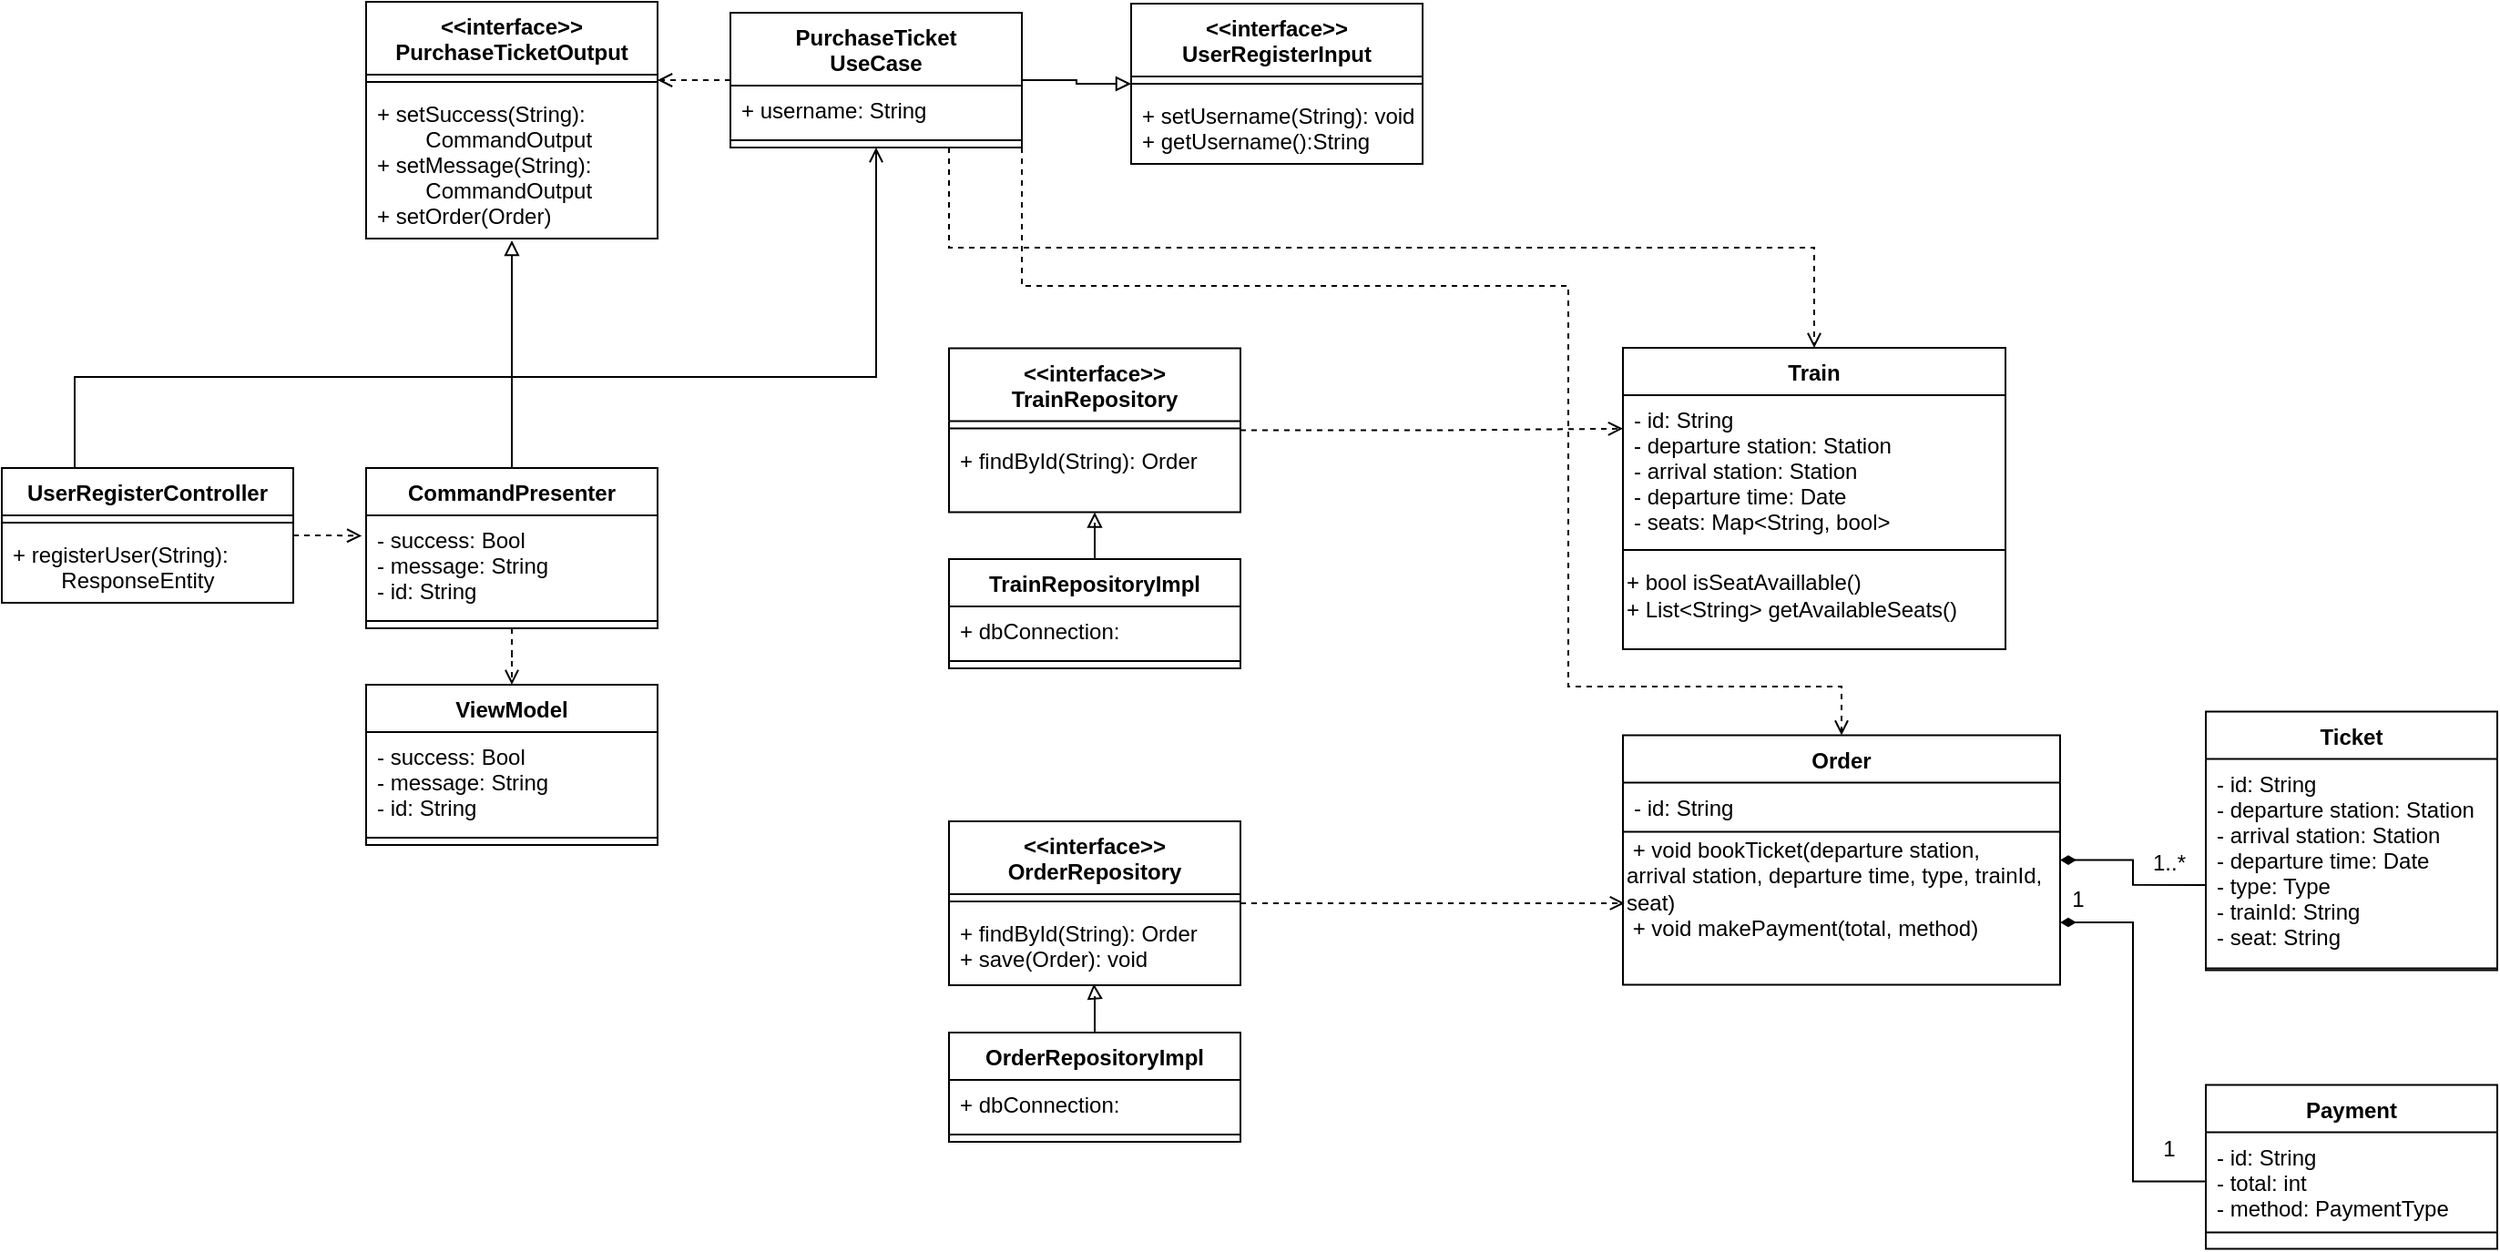 <mxfile version="13.11.0" type="github">
  <diagram id="Gv6I4m2x9ljRe2QmFQhr" name="Page-1">
    <mxGraphModel dx="503" dy="826" grid="1" gridSize="10" guides="1" tooltips="1" connect="1" arrows="1" fold="1" page="1" pageScale="1" pageWidth="827" pageHeight="1169" math="0" shadow="0">
      <root>
        <mxCell id="0" />
        <mxCell id="1" parent="0" />
        <mxCell id="TjWATpUQmkrNQiMJNV-2-61" style="edgeStyle=orthogonalEdgeStyle;rounded=0;orthogonalLoop=1;jettySize=auto;html=1;entryX=0;entryY=0.607;entryDx=0;entryDy=0;entryPerimeter=0;endArrow=none;endFill=0;startArrow=diamondThin;startFill=1;" parent="1" source="TjWATpUQmkrNQiMJNV-2-54" target="TjWATpUQmkrNQiMJNV-2-58" edge="1">
          <mxGeometry relative="1" as="geometry" />
        </mxCell>
        <mxCell id="TjWATpUQmkrNQiMJNV-2-54" value="Order" style="swimlane;fontStyle=1;align=center;verticalAlign=top;childLayout=stackLayout;horizontal=1;startSize=26;horizontalStack=0;resizeParent=1;resizeLast=0;collapsible=1;marginBottom=0;rounded=0;shadow=0;strokeWidth=1;" parent="1" vertex="1">
          <mxGeometry x="2020" y="886.75" width="240" height="137" as="geometry">
            <mxRectangle x="230" y="140" width="160" height="26" as="alternateBounds" />
          </mxGeometry>
        </mxCell>
        <mxCell id="TjWATpUQmkrNQiMJNV-2-55" value="- id: String" style="text;align=left;verticalAlign=top;spacingLeft=4;spacingRight=4;overflow=hidden;rotatable=0;points=[[0,0.5],[1,0.5]];portConstraint=eastwest;" parent="TjWATpUQmkrNQiMJNV-2-54" vertex="1">
          <mxGeometry y="26" width="240" height="26" as="geometry" />
        </mxCell>
        <mxCell id="TjWATpUQmkrNQiMJNV-2-56" value="" style="line;html=1;strokeWidth=1;align=left;verticalAlign=middle;spacingTop=-1;spacingLeft=3;spacingRight=3;rotatable=0;labelPosition=right;points=[];portConstraint=eastwest;" parent="TjWATpUQmkrNQiMJNV-2-54" vertex="1">
          <mxGeometry y="52" width="240" height="2" as="geometry" />
        </mxCell>
        <mxCell id="TjWATpUQmkrNQiMJNV-2-75" value="&amp;nbsp;+ void bookTicket(departure station, &lt;br&gt;arrival station, departure time, type, trainId,&lt;br&gt;seat)&lt;br&gt;&amp;nbsp;+ void makePayment(total, method)" style="text;html=1;align=left;verticalAlign=middle;resizable=0;points=[];autosize=1;" parent="TjWATpUQmkrNQiMJNV-2-54" vertex="1">
          <mxGeometry y="54" width="240" height="60" as="geometry" />
        </mxCell>
        <mxCell id="TjWATpUQmkrNQiMJNV-2-57" value="Ticket" style="swimlane;fontStyle=1;align=center;verticalAlign=top;childLayout=stackLayout;horizontal=1;startSize=26;horizontalStack=0;resizeParent=1;resizeLast=0;collapsible=1;marginBottom=0;rounded=0;shadow=0;strokeWidth=1;" parent="1" vertex="1">
          <mxGeometry x="2340" y="873.75" width="160" height="142" as="geometry">
            <mxRectangle x="230" y="140" width="160" height="26" as="alternateBounds" />
          </mxGeometry>
        </mxCell>
        <mxCell id="TjWATpUQmkrNQiMJNV-2-58" value="- id: String&#xa;- departure station: Station&#xa;- arrival station: Station&#xa;- departure time: Date&#xa;- type: Type&#xa;- trainId: String&#xa;- seat: String" style="text;align=left;verticalAlign=top;spacingLeft=4;spacingRight=4;overflow=hidden;rotatable=0;points=[[0,0.5],[1,0.5]];portConstraint=eastwest;" parent="TjWATpUQmkrNQiMJNV-2-57" vertex="1">
          <mxGeometry y="26" width="160" height="114" as="geometry" />
        </mxCell>
        <mxCell id="TjWATpUQmkrNQiMJNV-2-59" value="" style="line;html=1;strokeWidth=1;align=left;verticalAlign=middle;spacingTop=-1;spacingLeft=3;spacingRight=3;rotatable=0;labelPosition=right;points=[];portConstraint=eastwest;" parent="TjWATpUQmkrNQiMJNV-2-57" vertex="1">
          <mxGeometry y="140" width="160" height="2" as="geometry" />
        </mxCell>
        <mxCell id="TjWATpUQmkrNQiMJNV-2-62" value="1..*" style="text;html=1;strokeColor=none;fillColor=none;align=center;verticalAlign=middle;whiteSpace=wrap;rounded=0;" parent="1" vertex="1">
          <mxGeometry x="2300" y="946.75" width="40" height="20" as="geometry" />
        </mxCell>
        <mxCell id="TjWATpUQmkrNQiMJNV-2-63" value="Payment" style="swimlane;fontStyle=1;align=center;verticalAlign=top;childLayout=stackLayout;horizontal=1;startSize=26;horizontalStack=0;resizeParent=1;resizeLast=0;collapsible=1;marginBottom=0;rounded=0;shadow=0;strokeWidth=1;" parent="1" vertex="1">
          <mxGeometry x="2340" y="1078.75" width="160" height="90" as="geometry">
            <mxRectangle x="230" y="140" width="160" height="26" as="alternateBounds" />
          </mxGeometry>
        </mxCell>
        <mxCell id="TjWATpUQmkrNQiMJNV-2-64" value="- id: String&#xa;- total: int&#xa;- method: PaymentType" style="text;align=left;verticalAlign=top;spacingLeft=4;spacingRight=4;overflow=hidden;rotatable=0;points=[[0,0.5],[1,0.5]];portConstraint=eastwest;" parent="TjWATpUQmkrNQiMJNV-2-63" vertex="1">
          <mxGeometry y="26" width="160" height="54" as="geometry" />
        </mxCell>
        <mxCell id="TjWATpUQmkrNQiMJNV-2-65" value="" style="line;html=1;strokeWidth=1;align=left;verticalAlign=middle;spacingTop=-1;spacingLeft=3;spacingRight=3;rotatable=0;labelPosition=right;points=[];portConstraint=eastwest;" parent="TjWATpUQmkrNQiMJNV-2-63" vertex="1">
          <mxGeometry y="80" width="160" height="2" as="geometry" />
        </mxCell>
        <mxCell id="TjWATpUQmkrNQiMJNV-2-66" style="edgeStyle=orthogonalEdgeStyle;rounded=0;orthogonalLoop=1;jettySize=auto;html=1;entryX=1;entryY=0.75;entryDx=0;entryDy=0;startArrow=none;startFill=0;endArrow=diamondThin;endFill=1;" parent="1" source="TjWATpUQmkrNQiMJNV-2-64" target="TjWATpUQmkrNQiMJNV-2-54" edge="1">
          <mxGeometry relative="1" as="geometry" />
        </mxCell>
        <mxCell id="TjWATpUQmkrNQiMJNV-2-67" value="1" style="text;html=1;strokeColor=none;fillColor=none;align=center;verticalAlign=middle;whiteSpace=wrap;rounded=0;" parent="1" vertex="1">
          <mxGeometry x="2250" y="966.75" width="40" height="20" as="geometry" />
        </mxCell>
        <mxCell id="TjWATpUQmkrNQiMJNV-2-68" value="1" style="text;html=1;strokeColor=none;fillColor=none;align=center;verticalAlign=middle;whiteSpace=wrap;rounded=0;" parent="1" vertex="1">
          <mxGeometry x="2310" y="1103.75" width="20" height="20" as="geometry" />
        </mxCell>
        <mxCell id="TjWATpUQmkrNQiMJNV-2-70" value="Train" style="swimlane;fontStyle=1;align=center;verticalAlign=top;childLayout=stackLayout;horizontal=1;startSize=26;horizontalStack=0;resizeParent=1;resizeLast=0;collapsible=1;marginBottom=0;rounded=0;shadow=0;strokeWidth=1;" parent="1" vertex="1">
          <mxGeometry x="2020" y="674" width="210" height="165.5" as="geometry">
            <mxRectangle x="230" y="140" width="160" height="26" as="alternateBounds" />
          </mxGeometry>
        </mxCell>
        <mxCell id="TjWATpUQmkrNQiMJNV-2-71" value="- id: String&#xa;- departure station: Station&#xa;- arrival station: Station&#xa;- departure time: Date&#xa;- seats: Map&lt;String, bool&gt;" style="text;align=left;verticalAlign=top;spacingLeft=4;spacingRight=4;overflow=hidden;rotatable=0;points=[[0,0.5],[1,0.5]];portConstraint=eastwest;" parent="TjWATpUQmkrNQiMJNV-2-70" vertex="1">
          <mxGeometry y="26" width="210" height="84" as="geometry" />
        </mxCell>
        <mxCell id="TjWATpUQmkrNQiMJNV-2-72" value="" style="line;html=1;strokeWidth=1;align=left;verticalAlign=middle;spacingTop=-1;spacingLeft=3;spacingRight=3;rotatable=0;labelPosition=right;points=[];portConstraint=eastwest;" parent="TjWATpUQmkrNQiMJNV-2-70" vertex="1">
          <mxGeometry y="110" width="210" height="2" as="geometry" />
        </mxCell>
        <mxCell id="TjWATpUQmkrNQiMJNV-2-73" value="+ bool isSeatAvaillable()&lt;br&gt;+ List&amp;lt;String&amp;gt; getAvailableSeats()" style="text;html=1;strokeColor=none;fillColor=none;align=left;verticalAlign=middle;whiteSpace=wrap;rounded=0;" parent="TjWATpUQmkrNQiMJNV-2-70" vertex="1">
          <mxGeometry y="112" width="210" height="48" as="geometry" />
        </mxCell>
        <mxCell id="MO6aReRy4FC9gPgmelnL-18" style="edgeStyle=orthogonalEdgeStyle;rounded=0;orthogonalLoop=1;jettySize=auto;html=1;entryX=0.004;entryY=0.637;entryDx=0;entryDy=0;entryPerimeter=0;dashed=1;endArrow=open;endFill=0;" edge="1" parent="1" source="TjWATpUQmkrNQiMJNV-2-123" target="TjWATpUQmkrNQiMJNV-2-75">
          <mxGeometry relative="1" as="geometry" />
        </mxCell>
        <mxCell id="TjWATpUQmkrNQiMJNV-2-123" value="&lt;&lt;interface&gt;&gt;&#xa;OrderRepository" style="swimlane;fontStyle=1;align=center;verticalAlign=top;childLayout=stackLayout;horizontal=1;startSize=40;horizontalStack=0;resizeParent=1;resizeParentMax=0;resizeLast=0;collapsible=1;marginBottom=0;" parent="1" vertex="1">
          <mxGeometry x="1650" y="934" width="160" height="90" as="geometry" />
        </mxCell>
        <mxCell id="TjWATpUQmkrNQiMJNV-2-124" value="" style="line;strokeWidth=1;fillColor=none;align=left;verticalAlign=middle;spacingTop=-1;spacingLeft=3;spacingRight=3;rotatable=0;labelPosition=right;points=[];portConstraint=eastwest;" parent="TjWATpUQmkrNQiMJNV-2-123" vertex="1">
          <mxGeometry y="40" width="160" height="8" as="geometry" />
        </mxCell>
        <mxCell id="TjWATpUQmkrNQiMJNV-2-125" value="+ findById(String): Order&#xa;+ save(Order): void&#xa;" style="text;strokeColor=none;fillColor=none;align=left;verticalAlign=top;spacingLeft=4;spacingRight=4;overflow=hidden;rotatable=0;points=[[0,0.5],[1,0.5]];portConstraint=eastwest;" parent="TjWATpUQmkrNQiMJNV-2-123" vertex="1">
          <mxGeometry y="48" width="160" height="42" as="geometry" />
        </mxCell>
        <mxCell id="MO6aReRy4FC9gPgmelnL-17" style="edgeStyle=orthogonalEdgeStyle;rounded=0;orthogonalLoop=1;jettySize=auto;html=1;entryX=0;entryY=0.219;entryDx=0;entryDy=0;entryPerimeter=0;dashed=1;endArrow=open;endFill=0;" edge="1" parent="1" source="TjWATpUQmkrNQiMJNV-2-126" target="TjWATpUQmkrNQiMJNV-2-71">
          <mxGeometry relative="1" as="geometry" />
        </mxCell>
        <mxCell id="TjWATpUQmkrNQiMJNV-2-126" value="&lt;&lt;interface&gt;&gt;&#xa;TrainRepository" style="swimlane;fontStyle=1;align=center;verticalAlign=top;childLayout=stackLayout;horizontal=1;startSize=40;horizontalStack=0;resizeParent=1;resizeParentMax=0;resizeLast=0;collapsible=1;marginBottom=0;" parent="1" vertex="1">
          <mxGeometry x="1650" y="674.25" width="160" height="90" as="geometry" />
        </mxCell>
        <mxCell id="TjWATpUQmkrNQiMJNV-2-127" value="" style="line;strokeWidth=1;fillColor=none;align=left;verticalAlign=middle;spacingTop=-1;spacingLeft=3;spacingRight=3;rotatable=0;labelPosition=right;points=[];portConstraint=eastwest;" parent="TjWATpUQmkrNQiMJNV-2-126" vertex="1">
          <mxGeometry y="40" width="160" height="8" as="geometry" />
        </mxCell>
        <mxCell id="TjWATpUQmkrNQiMJNV-2-128" value="+ findById(String): Order&#xa;&#xa;" style="text;strokeColor=none;fillColor=none;align=left;verticalAlign=top;spacingLeft=4;spacingRight=4;overflow=hidden;rotatable=0;points=[[0,0.5],[1,0.5]];portConstraint=eastwest;" parent="TjWATpUQmkrNQiMJNV-2-126" vertex="1">
          <mxGeometry y="48" width="160" height="42" as="geometry" />
        </mxCell>
        <mxCell id="MO6aReRy4FC9gPgmelnL-14" style="edgeStyle=orthogonalEdgeStyle;rounded=0;orthogonalLoop=1;jettySize=auto;html=1;entryX=0.497;entryY=0.982;entryDx=0;entryDy=0;entryPerimeter=0;endArrow=block;endFill=0;" edge="1" parent="1" source="TjWATpUQmkrNQiMJNV-2-129" target="TjWATpUQmkrNQiMJNV-2-125">
          <mxGeometry relative="1" as="geometry" />
        </mxCell>
        <mxCell id="TjWATpUQmkrNQiMJNV-2-129" value="OrderRepositoryImpl" style="swimlane;fontStyle=1;align=center;verticalAlign=top;childLayout=stackLayout;horizontal=1;startSize=26;horizontalStack=0;resizeParent=1;resizeParentMax=0;resizeLast=0;collapsible=1;marginBottom=0;" parent="1" vertex="1">
          <mxGeometry x="1650" y="1050" width="160" height="60" as="geometry" />
        </mxCell>
        <mxCell id="TjWATpUQmkrNQiMJNV-2-130" value="+ dbConnection: " style="text;strokeColor=none;fillColor=none;align=left;verticalAlign=top;spacingLeft=4;spacingRight=4;overflow=hidden;rotatable=0;points=[[0,0.5],[1,0.5]];portConstraint=eastwest;" parent="TjWATpUQmkrNQiMJNV-2-129" vertex="1">
          <mxGeometry y="26" width="160" height="26" as="geometry" />
        </mxCell>
        <mxCell id="TjWATpUQmkrNQiMJNV-2-131" value="" style="line;strokeWidth=1;fillColor=none;align=left;verticalAlign=middle;spacingTop=-1;spacingLeft=3;spacingRight=3;rotatable=0;labelPosition=right;points=[];portConstraint=eastwest;" parent="TjWATpUQmkrNQiMJNV-2-129" vertex="1">
          <mxGeometry y="52" width="160" height="8" as="geometry" />
        </mxCell>
        <mxCell id="MO6aReRy4FC9gPgmelnL-13" style="edgeStyle=orthogonalEdgeStyle;rounded=0;orthogonalLoop=1;jettySize=auto;html=1;entryX=0.5;entryY=1;entryDx=0;entryDy=0;endArrow=block;endFill=0;" edge="1" parent="1" source="TjWATpUQmkrNQiMJNV-2-132" target="TjWATpUQmkrNQiMJNV-2-126">
          <mxGeometry relative="1" as="geometry" />
        </mxCell>
        <mxCell id="TjWATpUQmkrNQiMJNV-2-132" value="TrainRepositoryImpl" style="swimlane;fontStyle=1;align=center;verticalAlign=top;childLayout=stackLayout;horizontal=1;startSize=26;horizontalStack=0;resizeParent=1;resizeParentMax=0;resizeLast=0;collapsible=1;marginBottom=0;" parent="1" vertex="1">
          <mxGeometry x="1650" y="790" width="160" height="60" as="geometry" />
        </mxCell>
        <mxCell id="TjWATpUQmkrNQiMJNV-2-133" value="+ dbConnection: " style="text;strokeColor=none;fillColor=none;align=left;verticalAlign=top;spacingLeft=4;spacingRight=4;overflow=hidden;rotatable=0;points=[[0,0.5],[1,0.5]];portConstraint=eastwest;" parent="TjWATpUQmkrNQiMJNV-2-132" vertex="1">
          <mxGeometry y="26" width="160" height="26" as="geometry" />
        </mxCell>
        <mxCell id="TjWATpUQmkrNQiMJNV-2-134" value="" style="line;strokeWidth=1;fillColor=none;align=left;verticalAlign=middle;spacingTop=-1;spacingLeft=3;spacingRight=3;rotatable=0;labelPosition=right;points=[];portConstraint=eastwest;" parent="TjWATpUQmkrNQiMJNV-2-132" vertex="1">
          <mxGeometry y="52" width="160" height="8" as="geometry" />
        </mxCell>
        <mxCell id="MO6aReRy4FC9gPgmelnL-11" style="edgeStyle=orthogonalEdgeStyle;rounded=0;orthogonalLoop=1;jettySize=auto;html=1;entryX=0;entryY=0.5;entryDx=0;entryDy=0;endArrow=block;endFill=0;" edge="1" parent="1" source="TjWATpUQmkrNQiMJNV-2-135" target="TjWATpUQmkrNQiMJNV-2-146">
          <mxGeometry relative="1" as="geometry" />
        </mxCell>
        <mxCell id="MO6aReRy4FC9gPgmelnL-12" style="edgeStyle=orthogonalEdgeStyle;rounded=0;orthogonalLoop=1;jettySize=auto;html=1;entryX=1;entryY=0.375;entryDx=0;entryDy=0;entryPerimeter=0;endArrow=open;endFill=0;dashed=1;" edge="1" parent="1" source="TjWATpUQmkrNQiMJNV-2-135" target="TjWATpUQmkrNQiMJNV-2-153">
          <mxGeometry relative="1" as="geometry" />
        </mxCell>
        <mxCell id="MO6aReRy4FC9gPgmelnL-15" style="edgeStyle=orthogonalEdgeStyle;rounded=0;orthogonalLoop=1;jettySize=auto;html=1;exitX=0.75;exitY=1;exitDx=0;exitDy=0;entryX=0.5;entryY=0;entryDx=0;entryDy=0;endArrow=open;endFill=0;dashed=1;" edge="1" parent="1" source="TjWATpUQmkrNQiMJNV-2-135" target="TjWATpUQmkrNQiMJNV-2-70">
          <mxGeometry relative="1" as="geometry" />
        </mxCell>
        <mxCell id="MO6aReRy4FC9gPgmelnL-16" style="edgeStyle=orthogonalEdgeStyle;rounded=0;orthogonalLoop=1;jettySize=auto;html=1;exitX=1;exitY=1;exitDx=0;exitDy=0;entryX=0.5;entryY=0;entryDx=0;entryDy=0;endArrow=open;endFill=0;dashed=1;" edge="1" parent="1" source="TjWATpUQmkrNQiMJNV-2-135" target="TjWATpUQmkrNQiMJNV-2-54">
          <mxGeometry relative="1" as="geometry">
            <Array as="points">
              <mxPoint x="1690" y="640" />
              <mxPoint x="1990" y="640" />
              <mxPoint x="1990" y="860" />
              <mxPoint x="2140" y="860" />
            </Array>
          </mxGeometry>
        </mxCell>
        <mxCell id="TjWATpUQmkrNQiMJNV-2-135" value="PurchaseTicket&#xa;UseCase" style="swimlane;fontStyle=1;align=center;verticalAlign=top;childLayout=stackLayout;horizontal=1;startSize=40;horizontalStack=0;resizeParent=1;resizeParentMax=0;resizeLast=0;collapsible=1;marginBottom=0;" parent="1" vertex="1">
          <mxGeometry x="1530" y="490" width="160" height="74" as="geometry" />
        </mxCell>
        <mxCell id="TjWATpUQmkrNQiMJNV-2-136" value="+ username: String" style="text;strokeColor=none;fillColor=none;align=left;verticalAlign=top;spacingLeft=4;spacingRight=4;overflow=hidden;rotatable=0;points=[[0,0.5],[1,0.5]];portConstraint=eastwest;" parent="TjWATpUQmkrNQiMJNV-2-135" vertex="1">
          <mxGeometry y="40" width="160" height="26" as="geometry" />
        </mxCell>
        <mxCell id="TjWATpUQmkrNQiMJNV-2-137" value="" style="line;strokeWidth=1;fillColor=none;align=left;verticalAlign=middle;spacingTop=-1;spacingLeft=3;spacingRight=3;rotatable=0;labelPosition=right;points=[];portConstraint=eastwest;" parent="TjWATpUQmkrNQiMJNV-2-135" vertex="1">
          <mxGeometry y="66" width="160" height="8" as="geometry" />
        </mxCell>
        <mxCell id="TjWATpUQmkrNQiMJNV-2-146" value="&lt;&lt;interface&gt;&gt;&#xa;UserRegisterInput" style="swimlane;fontStyle=1;align=center;verticalAlign=top;childLayout=stackLayout;horizontal=1;startSize=40;horizontalStack=0;resizeParent=1;resizeParentMax=0;resizeLast=0;collapsible=1;marginBottom=0;" parent="1" vertex="1">
          <mxGeometry x="1750" y="485" width="160" height="88" as="geometry" />
        </mxCell>
        <mxCell id="TjWATpUQmkrNQiMJNV-2-147" value="" style="line;strokeWidth=1;fillColor=none;align=left;verticalAlign=middle;spacingTop=-1;spacingLeft=3;spacingRight=3;rotatable=0;labelPosition=right;points=[];portConstraint=eastwest;" parent="TjWATpUQmkrNQiMJNV-2-146" vertex="1">
          <mxGeometry y="40" width="160" height="8" as="geometry" />
        </mxCell>
        <mxCell id="TjWATpUQmkrNQiMJNV-2-148" value="+ setUsername(String): void&#xa;+ getUsername():String" style="text;strokeColor=none;fillColor=none;align=left;verticalAlign=top;spacingLeft=4;spacingRight=4;overflow=hidden;rotatable=0;points=[[0,0.5],[1,0.5]];portConstraint=eastwest;" parent="TjWATpUQmkrNQiMJNV-2-146" vertex="1">
          <mxGeometry y="48" width="160" height="40" as="geometry" />
        </mxCell>
        <mxCell id="TjWATpUQmkrNQiMJNV-2-152" value="&lt;&lt;interface&gt;&gt;&#xa;PurchaseTicketOutput" style="swimlane;fontStyle=1;align=center;verticalAlign=top;childLayout=stackLayout;horizontal=1;startSize=40;horizontalStack=0;resizeParent=1;resizeParentMax=0;resizeLast=0;collapsible=1;marginBottom=0;" parent="1" vertex="1">
          <mxGeometry x="1330" y="484" width="160" height="130" as="geometry" />
        </mxCell>
        <mxCell id="TjWATpUQmkrNQiMJNV-2-153" value="" style="line;strokeWidth=1;fillColor=none;align=left;verticalAlign=middle;spacingTop=-1;spacingLeft=3;spacingRight=3;rotatable=0;labelPosition=right;points=[];portConstraint=eastwest;" parent="TjWATpUQmkrNQiMJNV-2-152" vertex="1">
          <mxGeometry y="40" width="160" height="8" as="geometry" />
        </mxCell>
        <mxCell id="TjWATpUQmkrNQiMJNV-2-154" value="+ setSuccess(String):&#xa;        CommandOutput&#xa;+ setMessage(String):&#xa;        CommandOutput&#xa;+ setOrder(Order)" style="text;strokeColor=none;fillColor=none;align=left;verticalAlign=top;spacingLeft=4;spacingRight=4;overflow=hidden;rotatable=0;points=[[0,0.5],[1,0.5]];portConstraint=eastwest;" parent="TjWATpUQmkrNQiMJNV-2-152" vertex="1">
          <mxGeometry y="48" width="160" height="82" as="geometry" />
        </mxCell>
        <mxCell id="MO6aReRy4FC9gPgmelnL-19" style="edgeStyle=orthogonalEdgeStyle;rounded=0;orthogonalLoop=1;jettySize=auto;html=1;endArrow=block;endFill=0;" edge="1" parent="1" source="MO6aReRy4FC9gPgmelnL-1">
          <mxGeometry relative="1" as="geometry">
            <mxPoint x="1410" y="615" as="targetPoint" />
            <Array as="points">
              <mxPoint x="1410" y="615" />
            </Array>
          </mxGeometry>
        </mxCell>
        <mxCell id="MO6aReRy4FC9gPgmelnL-20" style="edgeStyle=orthogonalEdgeStyle;rounded=0;orthogonalLoop=1;jettySize=auto;html=1;entryX=0.5;entryY=0;entryDx=0;entryDy=0;endArrow=open;endFill=0;dashed=1;" edge="1" parent="1" source="MO6aReRy4FC9gPgmelnL-1" target="MO6aReRy4FC9gPgmelnL-4">
          <mxGeometry relative="1" as="geometry" />
        </mxCell>
        <mxCell id="MO6aReRy4FC9gPgmelnL-1" value="CommandPresenter" style="swimlane;fontStyle=1;align=center;verticalAlign=top;childLayout=stackLayout;horizontal=1;startSize=26;horizontalStack=0;resizeParent=1;resizeParentMax=0;resizeLast=0;collapsible=1;marginBottom=0;" vertex="1" parent="1">
          <mxGeometry x="1330" y="740" width="160" height="88" as="geometry" />
        </mxCell>
        <mxCell id="MO6aReRy4FC9gPgmelnL-2" value="- success: Bool&#xa;- message: String&#xa;- id: String" style="text;strokeColor=none;fillColor=none;align=left;verticalAlign=top;spacingLeft=4;spacingRight=4;overflow=hidden;rotatable=0;points=[[0,0.5],[1,0.5]];portConstraint=eastwest;" vertex="1" parent="MO6aReRy4FC9gPgmelnL-1">
          <mxGeometry y="26" width="160" height="54" as="geometry" />
        </mxCell>
        <mxCell id="MO6aReRy4FC9gPgmelnL-3" value="" style="line;strokeWidth=1;fillColor=none;align=left;verticalAlign=middle;spacingTop=-1;spacingLeft=3;spacingRight=3;rotatable=0;labelPosition=right;points=[];portConstraint=eastwest;" vertex="1" parent="MO6aReRy4FC9gPgmelnL-1">
          <mxGeometry y="80" width="160" height="8" as="geometry" />
        </mxCell>
        <mxCell id="MO6aReRy4FC9gPgmelnL-4" value="ViewModel" style="swimlane;fontStyle=1;align=center;verticalAlign=top;childLayout=stackLayout;horizontal=1;startSize=26;horizontalStack=0;resizeParent=1;resizeParentMax=0;resizeLast=0;collapsible=1;marginBottom=0;" vertex="1" parent="1">
          <mxGeometry x="1330" y="859" width="160" height="88" as="geometry" />
        </mxCell>
        <mxCell id="MO6aReRy4FC9gPgmelnL-5" value="- success: Bool&#xa;- message: String&#xa;- id: String" style="text;strokeColor=none;fillColor=none;align=left;verticalAlign=top;spacingLeft=4;spacingRight=4;overflow=hidden;rotatable=0;points=[[0,0.5],[1,0.5]];portConstraint=eastwest;" vertex="1" parent="MO6aReRy4FC9gPgmelnL-4">
          <mxGeometry y="26" width="160" height="54" as="geometry" />
        </mxCell>
        <mxCell id="MO6aReRy4FC9gPgmelnL-6" value="" style="line;strokeWidth=1;fillColor=none;align=left;verticalAlign=middle;spacingTop=-1;spacingLeft=3;spacingRight=3;rotatable=0;labelPosition=right;points=[];portConstraint=eastwest;" vertex="1" parent="MO6aReRy4FC9gPgmelnL-4">
          <mxGeometry y="80" width="160" height="8" as="geometry" />
        </mxCell>
        <mxCell id="MO6aReRy4FC9gPgmelnL-21" style="edgeStyle=orthogonalEdgeStyle;rounded=0;orthogonalLoop=1;jettySize=auto;html=1;entryX=-0.015;entryY=0.208;entryDx=0;entryDy=0;entryPerimeter=0;dashed=1;endArrow=open;endFill=0;" edge="1" parent="1" source="MO6aReRy4FC9gPgmelnL-7" target="MO6aReRy4FC9gPgmelnL-2">
          <mxGeometry relative="1" as="geometry" />
        </mxCell>
        <mxCell id="MO6aReRy4FC9gPgmelnL-22" style="edgeStyle=orthogonalEdgeStyle;rounded=0;orthogonalLoop=1;jettySize=auto;html=1;entryX=0.5;entryY=1;entryDx=0;entryDy=0;endArrow=open;endFill=0;" edge="1" parent="1" source="MO6aReRy4FC9gPgmelnL-7" target="TjWATpUQmkrNQiMJNV-2-135">
          <mxGeometry relative="1" as="geometry">
            <Array as="points">
              <mxPoint x="1170" y="690" />
              <mxPoint x="1610" y="690" />
            </Array>
          </mxGeometry>
        </mxCell>
        <mxCell id="MO6aReRy4FC9gPgmelnL-7" value="UserRegisterController" style="swimlane;fontStyle=1;align=center;verticalAlign=top;childLayout=stackLayout;horizontal=1;startSize=26;horizontalStack=0;resizeParent=1;resizeParentMax=0;resizeLast=0;collapsible=1;marginBottom=0;" vertex="1" parent="1">
          <mxGeometry x="1130" y="740" width="160" height="74" as="geometry" />
        </mxCell>
        <mxCell id="MO6aReRy4FC9gPgmelnL-8" value="" style="line;strokeWidth=1;fillColor=none;align=left;verticalAlign=middle;spacingTop=-1;spacingLeft=3;spacingRight=3;rotatable=0;labelPosition=right;points=[];portConstraint=eastwest;" vertex="1" parent="MO6aReRy4FC9gPgmelnL-7">
          <mxGeometry y="26" width="160" height="8" as="geometry" />
        </mxCell>
        <mxCell id="MO6aReRy4FC9gPgmelnL-9" value="+ registerUser(String): &#xa;        ResponseEntity" style="text;strokeColor=none;fillColor=none;align=left;verticalAlign=top;spacingLeft=4;spacingRight=4;overflow=hidden;rotatable=0;points=[[0,0.5],[1,0.5]];portConstraint=eastwest;" vertex="1" parent="MO6aReRy4FC9gPgmelnL-7">
          <mxGeometry y="34" width="160" height="40" as="geometry" />
        </mxCell>
      </root>
    </mxGraphModel>
  </diagram>
</mxfile>
